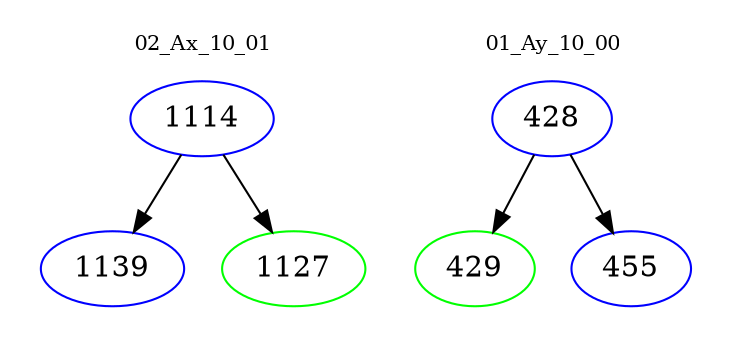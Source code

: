 digraph{
subgraph cluster_0 {
color = white
label = "02_Ax_10_01";
fontsize=10;
T0_1114 [label="1114", color="blue"]
T0_1114 -> T0_1139 [color="black"]
T0_1139 [label="1139", color="blue"]
T0_1114 -> T0_1127 [color="black"]
T0_1127 [label="1127", color="green"]
}
subgraph cluster_1 {
color = white
label = "01_Ay_10_00";
fontsize=10;
T1_428 [label="428", color="blue"]
T1_428 -> T1_429 [color="black"]
T1_429 [label="429", color="green"]
T1_428 -> T1_455 [color="black"]
T1_455 [label="455", color="blue"]
}
}
